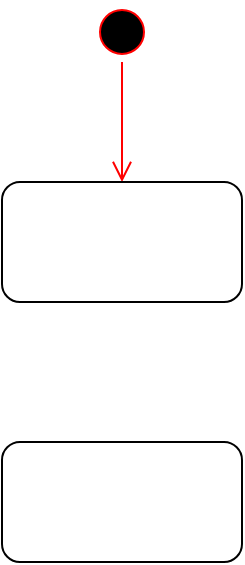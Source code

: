 <mxfile version="24.4.0" type="github">
  <diagram name="Page-1" id="WcU2-rj4ujFakDKieW-e">
    <mxGraphModel dx="794" dy="459" grid="1" gridSize="10" guides="1" tooltips="1" connect="1" arrows="1" fold="1" page="1" pageScale="1" pageWidth="827" pageHeight="1169" math="0" shadow="0">
      <root>
        <mxCell id="0" />
        <mxCell id="1" parent="0" />
        <mxCell id="QtDyZnjSP6VQ8vrl4qWN-1" value="" style="ellipse;html=1;shape=startState;fillColor=#000000;strokeColor=#ff0000;" vertex="1" parent="1">
          <mxGeometry x="260" y="70" width="30" height="30" as="geometry" />
        </mxCell>
        <mxCell id="QtDyZnjSP6VQ8vrl4qWN-2" value="" style="edgeStyle=orthogonalEdgeStyle;html=1;verticalAlign=bottom;endArrow=open;endSize=8;strokeColor=#ff0000;rounded=0;" edge="1" source="QtDyZnjSP6VQ8vrl4qWN-1" parent="1">
          <mxGeometry relative="1" as="geometry">
            <mxPoint x="275" y="160" as="targetPoint" />
          </mxGeometry>
        </mxCell>
        <mxCell id="QtDyZnjSP6VQ8vrl4qWN-3" value="" style="rounded=1;whiteSpace=wrap;html=1;" vertex="1" parent="1">
          <mxGeometry x="215" y="160" width="120" height="60" as="geometry" />
        </mxCell>
        <mxCell id="QtDyZnjSP6VQ8vrl4qWN-4" value="" style="rounded=1;whiteSpace=wrap;html=1;" vertex="1" parent="1">
          <mxGeometry x="215" y="290" width="120" height="60" as="geometry" />
        </mxCell>
      </root>
    </mxGraphModel>
  </diagram>
</mxfile>
